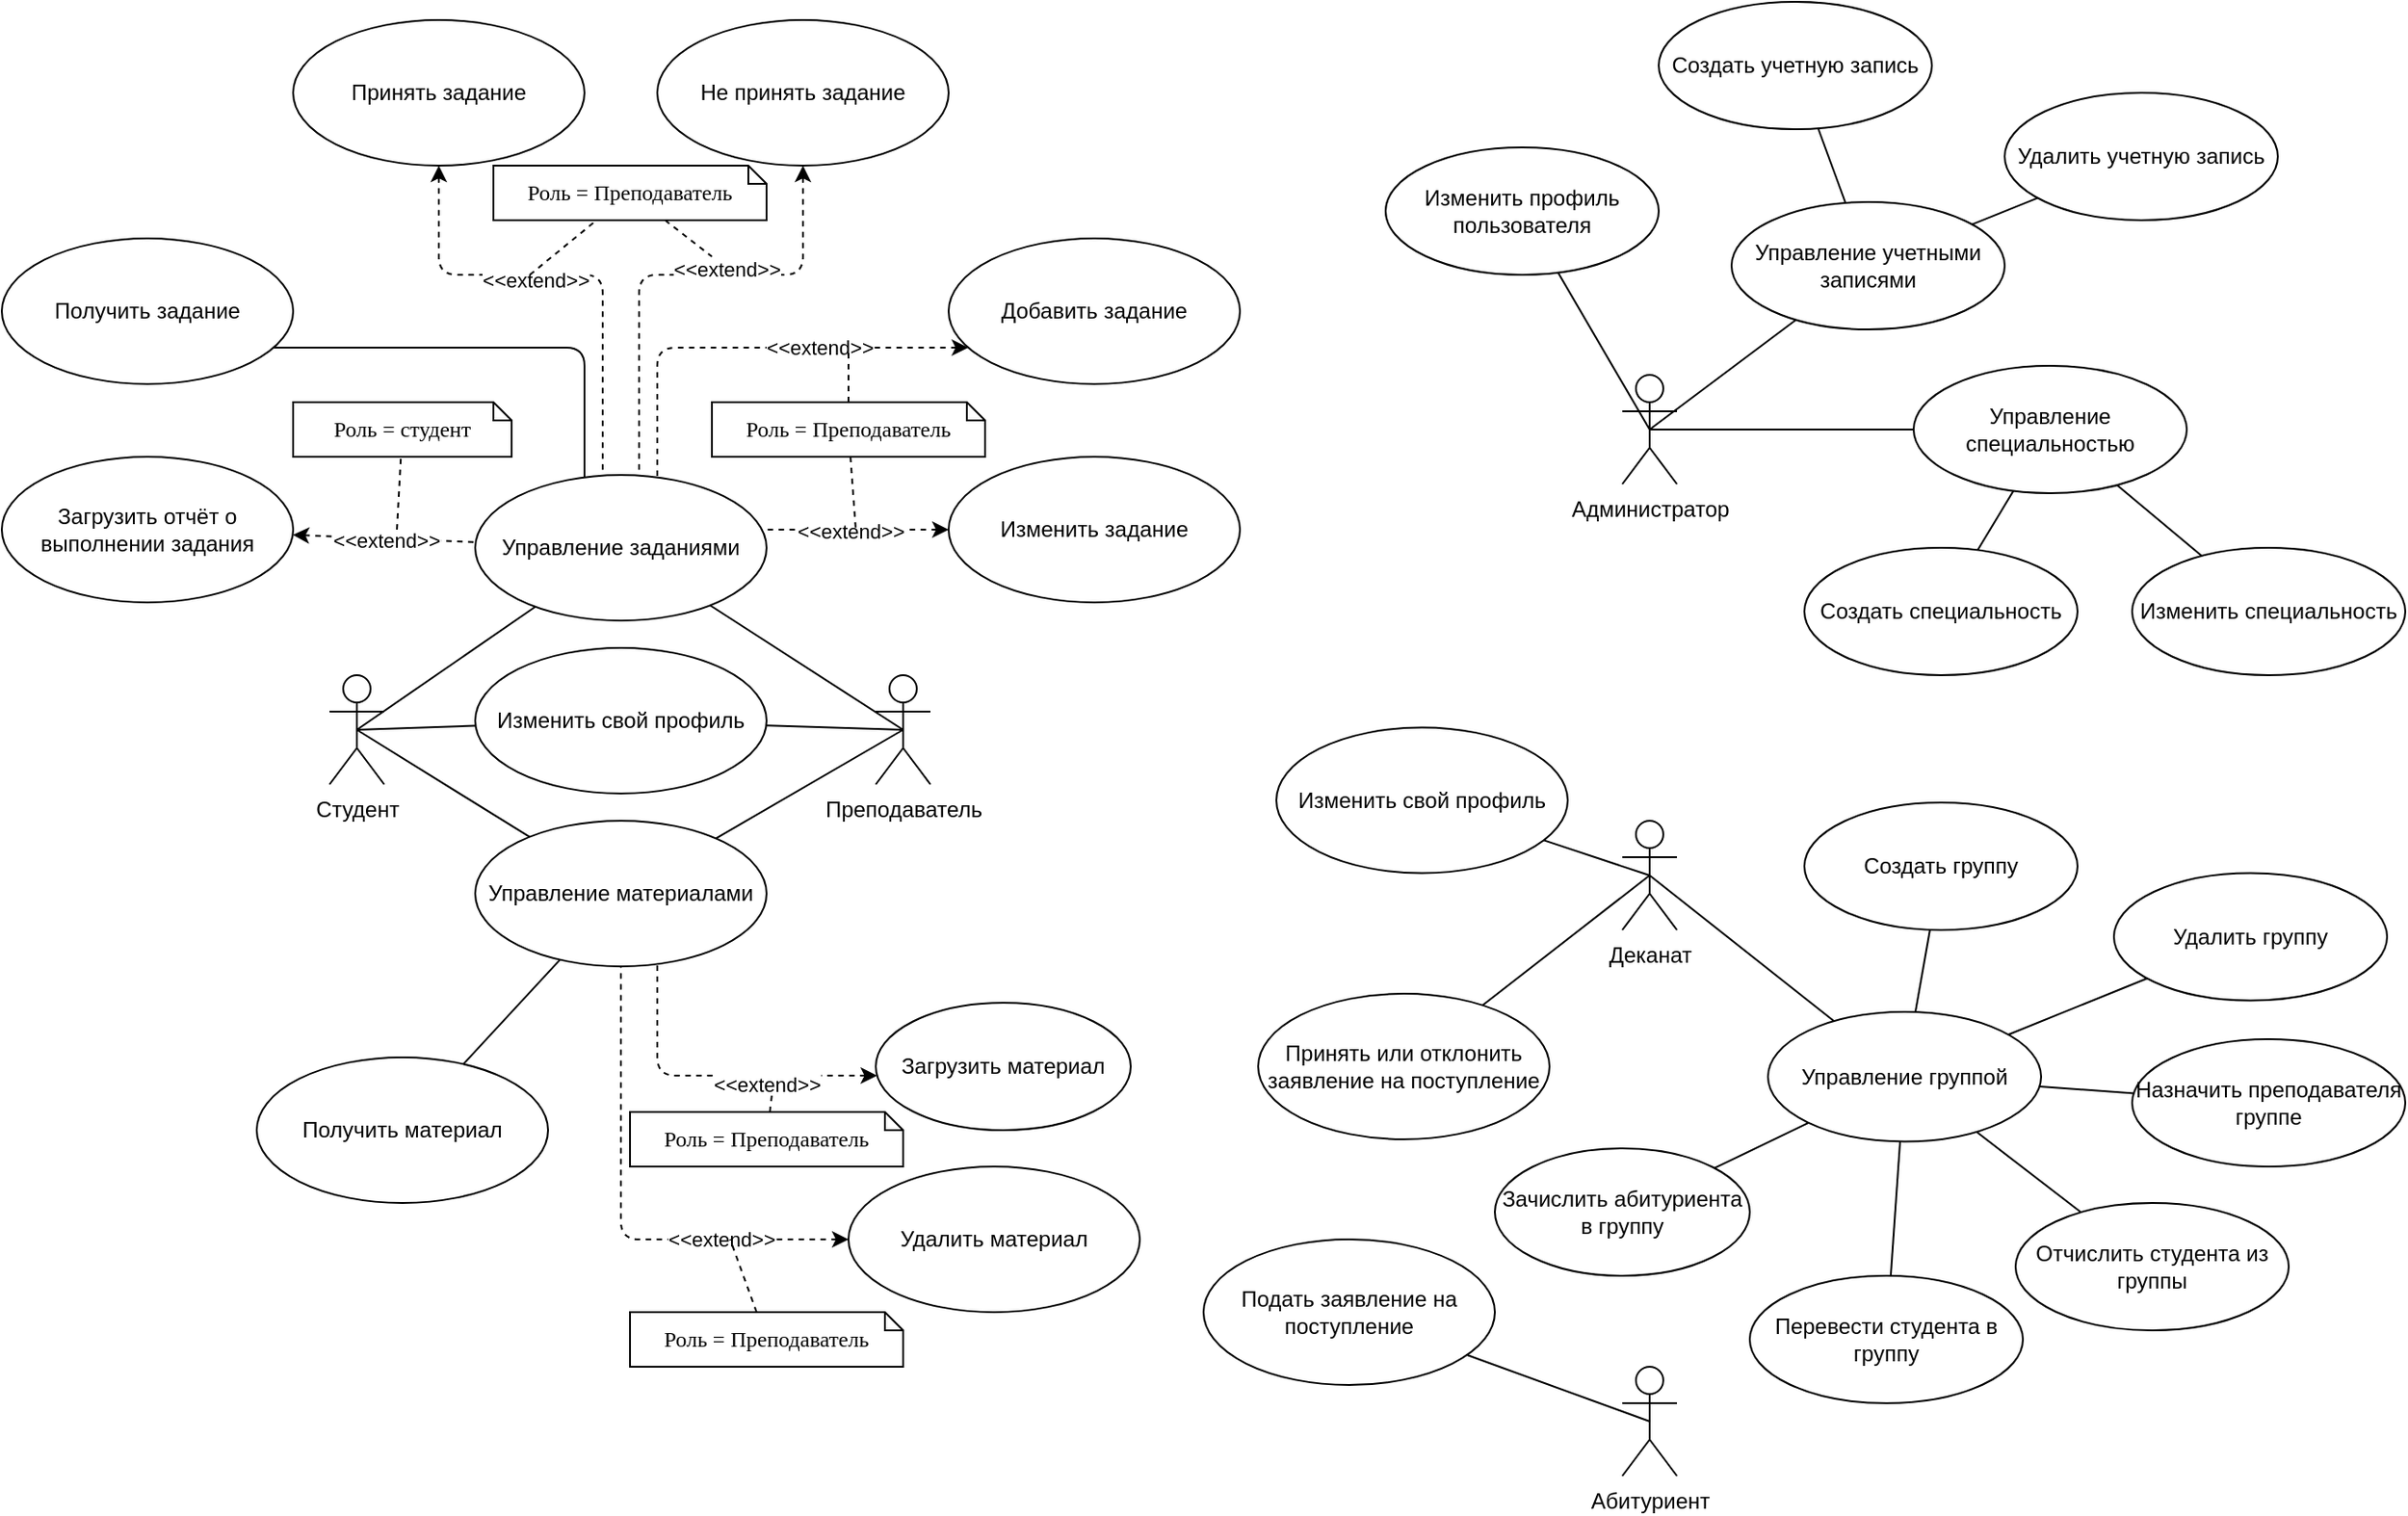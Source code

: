 <mxfile version="14.6.13" type="device"><diagram id="ldkZV776_yIy-kdG6y-a" name="Page-1"><mxGraphModel dx="2048" dy="1186" grid="1" gridSize="10" guides="1" tooltips="1" connect="1" arrows="1" fold="1" page="1" pageScale="1" pageWidth="827" pageHeight="1169" math="0" shadow="0"><root><mxCell id="0"/><mxCell id="1" parent="0"/><mxCell id="3gxf_awaBTiTPVZOCWr5-1" value="Студент" style="shape=umlActor;verticalLabelPosition=bottom;verticalAlign=top;html=1;outlineConnect=0;" parent="1" vertex="1"><mxGeometry x="240" y="400" width="30" height="60" as="geometry"/></mxCell><mxCell id="3gxf_awaBTiTPVZOCWr5-2" value="Администратор" style="shape=umlActor;verticalLabelPosition=bottom;verticalAlign=top;html=1;outlineConnect=0;" parent="1" vertex="1"><mxGeometry x="950" y="235" width="30" height="60" as="geometry"/></mxCell><mxCell id="3gxf_awaBTiTPVZOCWr5-4" value="Преподаватель" style="shape=umlActor;verticalLabelPosition=bottom;verticalAlign=top;html=1;outlineConnect=0;" parent="1" vertex="1"><mxGeometry x="540" y="400" width="30" height="60" as="geometry"/></mxCell><mxCell id="3gxf_awaBTiTPVZOCWr5-6" value="&amp;nbsp;" style="text;whiteSpace=wrap;html=1;" parent="1" vertex="1"><mxGeometry x="120" y="110" width="30" height="30" as="geometry"/></mxCell><mxCell id="3gxf_awaBTiTPVZOCWr5-7" value="Абитуриент" style="shape=umlActor;verticalLabelPosition=bottom;verticalAlign=top;html=1;outlineConnect=0;" parent="1" vertex="1"><mxGeometry x="950" y="780" width="30" height="60" as="geometry"/></mxCell><mxCell id="3gxf_awaBTiTPVZOCWr5-9" value="Деканат" style="shape=umlActor;verticalLabelPosition=bottom;verticalAlign=top;html=1;outlineConnect=0;" parent="1" vertex="1"><mxGeometry x="950" y="480" width="30" height="60" as="geometry"/></mxCell><mxCell id="3gxf_awaBTiTPVZOCWr5-10" value="Получить задание" style="ellipse;whiteSpace=wrap;html=1;" parent="1" vertex="1"><mxGeometry x="60" y="160" width="160" height="80" as="geometry"/></mxCell><mxCell id="3gxf_awaBTiTPVZOCWr5-11" value="&lt;div&gt;Загрузить материал&lt;/div&gt;" style="ellipse;whiteSpace=wrap;html=1;" parent="1" vertex="1"><mxGeometry x="540" y="580" width="140" height="70" as="geometry"/></mxCell><mxCell id="3gxf_awaBTiTPVZOCWr5-16" value="Загрузить отчёт о выполнении задания" style="ellipse;whiteSpace=wrap;html=1;" parent="1" vertex="1"><mxGeometry x="60" y="280" width="160" height="80" as="geometry"/></mxCell><mxCell id="3gxf_awaBTiTPVZOCWr5-36" value="Создать группу" style="ellipse;whiteSpace=wrap;html=1;" parent="1" vertex="1"><mxGeometry x="1050" y="470" width="150" height="70" as="geometry"/></mxCell><mxCell id="3gxf_awaBTiTPVZOCWr5-38" value="&lt;div&gt;Отчислить студента из группы&lt;/div&gt;" style="ellipse;whiteSpace=wrap;html=1;" parent="1" vertex="1"><mxGeometry x="1166" y="690" width="150" height="70" as="geometry"/></mxCell><mxCell id="3gxf_awaBTiTPVZOCWr5-46" value="Зачислить абитуриента в группу " style="ellipse;whiteSpace=wrap;html=1;" parent="1" vertex="1"><mxGeometry x="880" y="660" width="140" height="70" as="geometry"/></mxCell><mxCell id="3gxf_awaBTiTPVZOCWr5-51" value="Назначить преподавателя группе" style="ellipse;whiteSpace=wrap;html=1;" parent="1" vertex="1"><mxGeometry x="1230" y="600" width="150" height="70" as="geometry"/></mxCell><mxCell id="3gxf_awaBTiTPVZOCWr5-55" value="Подать заявление на поступление " style="ellipse;whiteSpace=wrap;html=1;" parent="1" vertex="1"><mxGeometry x="720" y="710" width="160" height="80" as="geometry"/></mxCell><mxCell id="3gxf_awaBTiTPVZOCWr5-57" value="" style="endArrow=none;html=1;entryX=0.5;entryY=0.5;entryDx=0;entryDy=0;entryPerimeter=0;" parent="1" source="3gxf_awaBTiTPVZOCWr5-55" target="3gxf_awaBTiTPVZOCWr5-7" edge="1"><mxGeometry width="50" height="50" relative="1" as="geometry"><mxPoint x="2085" y="142.5" as="sourcePoint"/><mxPoint x="2135" y="92.5" as="targetPoint"/></mxGeometry></mxCell><mxCell id="0gZOKVRrTgxmpF_LStbl-9" value="Изменить задание" style="ellipse;whiteSpace=wrap;html=1;" vertex="1" parent="1"><mxGeometry x="580" y="280" width="160" height="80" as="geometry"/></mxCell><mxCell id="0gZOKVRrTgxmpF_LStbl-10" value="Добавить задание" style="ellipse;whiteSpace=wrap;html=1;" vertex="1" parent="1"><mxGeometry x="580" y="160" width="160" height="80" as="geometry"/></mxCell><mxCell id="0gZOKVRrTgxmpF_LStbl-11" value="Принять задание" style="ellipse;whiteSpace=wrap;html=1;" vertex="1" parent="1"><mxGeometry x="220" y="40" width="160" height="80" as="geometry"/></mxCell><mxCell id="0gZOKVRrTgxmpF_LStbl-12" value="Не принять задание" style="ellipse;whiteSpace=wrap;html=1;" vertex="1" parent="1"><mxGeometry x="420" y="40" width="160" height="80" as="geometry"/></mxCell><mxCell id="0gZOKVRrTgxmpF_LStbl-21" value="Управление заданиями" style="ellipse;whiteSpace=wrap;html=1;" vertex="1" parent="1"><mxGeometry x="320" y="290" width="160" height="80" as="geometry"/></mxCell><mxCell id="0gZOKVRrTgxmpF_LStbl-23" value="Роль = Преподаватель" style="shape=note;size=10;whiteSpace=wrap;html=1;fillColor=none;fontFamily=Comic Sans MS;" vertex="1" parent="1"><mxGeometry x="450" y="250" width="150" height="30" as="geometry"/></mxCell><mxCell id="0gZOKVRrTgxmpF_LStbl-26" value="Роль = студент" style="shape=note;size=10;whiteSpace=wrap;html=1;fillColor=none;fontFamily=Comic Sans MS;" vertex="1" parent="1"><mxGeometry x="220" y="250" width="120" height="30" as="geometry"/></mxCell><mxCell id="0gZOKVRrTgxmpF_LStbl-28" value="" style="endArrow=none;dashed=1;html=1;endFill=0;startArrow=classic;startFill=1;" edge="1" parent="1" source="3gxf_awaBTiTPVZOCWr5-16" target="0gZOKVRrTgxmpF_LStbl-21"><mxGeometry width="50" height="50" relative="1" as="geometry"><mxPoint x="200" y="440" as="sourcePoint"/><mxPoint x="250" y="390" as="targetPoint"/></mxGeometry></mxCell><mxCell id="0gZOKVRrTgxmpF_LStbl-29" value="&amp;lt;&amp;lt;extend&amp;gt;&amp;gt;" style="edgeLabel;html=1;align=center;verticalAlign=middle;resizable=0;points=[];" vertex="1" connectable="0" parent="0gZOKVRrTgxmpF_LStbl-28"><mxGeometry x="0.152" y="3" relative="1" as="geometry"><mxPoint x="-7" y="4" as="offset"/></mxGeometry></mxCell><mxCell id="0gZOKVRrTgxmpF_LStbl-30" value="" style="endArrow=none;dashed=1;html=1;" edge="1" parent="1" target="0gZOKVRrTgxmpF_LStbl-26"><mxGeometry width="50" height="50" relative="1" as="geometry"><mxPoint x="277" y="320" as="sourcePoint"/><mxPoint x="320" y="390" as="targetPoint"/></mxGeometry></mxCell><mxCell id="0gZOKVRrTgxmpF_LStbl-34" value="" style="endArrow=none;dashed=1;html=1;endFill=0;startArrow=classic;startFill=1;edgeStyle=orthogonalEdgeStyle;" edge="1" parent="1" source="0gZOKVRrTgxmpF_LStbl-9" target="0gZOKVRrTgxmpF_LStbl-21"><mxGeometry width="50" height="50" relative="1" as="geometry"><mxPoint x="219.282" y="230" as="sourcePoint"/><mxPoint x="370" y="305.359" as="targetPoint"/><Array as="points"><mxPoint x="530" y="320"/><mxPoint x="530" y="320"/></Array></mxGeometry></mxCell><mxCell id="0gZOKVRrTgxmpF_LStbl-35" value="&amp;lt;&amp;lt;extend&amp;gt;&amp;gt;" style="edgeLabel;html=1;align=center;verticalAlign=middle;resizable=0;points=[];" vertex="1" connectable="0" parent="0gZOKVRrTgxmpF_LStbl-34"><mxGeometry x="0.152" y="3" relative="1" as="geometry"><mxPoint x="5" y="-2" as="offset"/></mxGeometry></mxCell><mxCell id="0gZOKVRrTgxmpF_LStbl-36" value="" style="endArrow=none;dashed=1;html=1;endFill=0;startArrow=classic;startFill=1;edgeStyle=orthogonalEdgeStyle;" edge="1" parent="1" source="0gZOKVRrTgxmpF_LStbl-10" target="0gZOKVRrTgxmpF_LStbl-21"><mxGeometry width="50" height="50" relative="1" as="geometry"><mxPoint x="219.282" y="230" as="sourcePoint"/><mxPoint x="370" y="305.359" as="targetPoint"/><Array as="points"><mxPoint x="420" y="220"/></Array></mxGeometry></mxCell><mxCell id="0gZOKVRrTgxmpF_LStbl-37" value="&amp;lt;&amp;lt;extend&amp;gt;&amp;gt;" style="edgeLabel;html=1;align=center;verticalAlign=middle;resizable=0;points=[];" vertex="1" connectable="0" parent="0gZOKVRrTgxmpF_LStbl-36"><mxGeometry x="0.152" y="3" relative="1" as="geometry"><mxPoint x="58" y="-3" as="offset"/></mxGeometry></mxCell><mxCell id="0gZOKVRrTgxmpF_LStbl-38" value="" style="endArrow=none;dashed=1;html=1;" edge="1" parent="1" source="0gZOKVRrTgxmpF_LStbl-23"><mxGeometry width="50" height="50" relative="1" as="geometry"><mxPoint x="287" y="330" as="sourcePoint"/><mxPoint x="525" y="220" as="targetPoint"/></mxGeometry></mxCell><mxCell id="0gZOKVRrTgxmpF_LStbl-39" value="" style="endArrow=none;dashed=1;html=1;" edge="1" parent="1" source="0gZOKVRrTgxmpF_LStbl-23"><mxGeometry width="50" height="50" relative="1" as="geometry"><mxPoint x="535" y="260" as="sourcePoint"/><mxPoint x="529" y="320" as="targetPoint"/></mxGeometry></mxCell><mxCell id="0gZOKVRrTgxmpF_LStbl-40" value="" style="endArrow=none;dashed=1;html=1;endFill=0;startArrow=classic;startFill=1;edgeStyle=orthogonalEdgeStyle;" edge="1" parent="1" source="0gZOKVRrTgxmpF_LStbl-11" target="0gZOKVRrTgxmpF_LStbl-21"><mxGeometry width="50" height="50" relative="1" as="geometry"><mxPoint x="219.282" y="230" as="sourcePoint"/><mxPoint x="390" y="301.27" as="targetPoint"/><Array as="points"><mxPoint x="300" y="180"/><mxPoint x="390" y="180"/></Array></mxGeometry></mxCell><mxCell id="0gZOKVRrTgxmpF_LStbl-41" value="&amp;lt;&amp;lt;extend&amp;gt;&amp;gt;" style="edgeLabel;html=1;align=center;verticalAlign=middle;resizable=0;points=[];" vertex="1" connectable="0" parent="0gZOKVRrTgxmpF_LStbl-40"><mxGeometry x="0.152" y="3" relative="1" as="geometry"><mxPoint x="-40" y="3" as="offset"/></mxGeometry></mxCell><mxCell id="0gZOKVRrTgxmpF_LStbl-42" value="" style="endArrow=none;dashed=1;html=1;endFill=0;startArrow=classic;startFill=1;edgeStyle=orthogonalEdgeStyle;" edge="1" parent="1" source="0gZOKVRrTgxmpF_LStbl-12" target="0gZOKVRrTgxmpF_LStbl-21"><mxGeometry width="50" height="50" relative="1" as="geometry"><mxPoint x="310" y="130" as="sourcePoint"/><mxPoint x="400" y="300.314" as="targetPoint"/><Array as="points"><mxPoint x="500" y="180"/><mxPoint x="410" y="180"/></Array></mxGeometry></mxCell><mxCell id="0gZOKVRrTgxmpF_LStbl-43" value="&amp;lt;&amp;lt;extend&amp;gt;&amp;gt;" style="edgeLabel;html=1;align=center;verticalAlign=middle;resizable=0;points=[];" vertex="1" connectable="0" parent="0gZOKVRrTgxmpF_LStbl-42"><mxGeometry x="0.152" y="3" relative="1" as="geometry"><mxPoint x="45" y="-3" as="offset"/></mxGeometry></mxCell><mxCell id="0gZOKVRrTgxmpF_LStbl-44" value="Роль = Преподаватель" style="shape=note;size=10;whiteSpace=wrap;html=1;fillColor=none;fontFamily=Comic Sans MS;" vertex="1" parent="1"><mxGeometry x="330" y="120" width="150" height="30" as="geometry"/></mxCell><mxCell id="0gZOKVRrTgxmpF_LStbl-45" value="" style="endArrow=none;dashed=1;html=1;" edge="1" parent="1" source="0gZOKVRrTgxmpF_LStbl-44"><mxGeometry width="50" height="50" relative="1" as="geometry"><mxPoint x="536.091" y="290" as="sourcePoint"/><mxPoint x="450" y="170" as="targetPoint"/></mxGeometry></mxCell><mxCell id="0gZOKVRrTgxmpF_LStbl-46" value="" style="endArrow=none;dashed=1;html=1;" edge="1" parent="1" target="0gZOKVRrTgxmpF_LStbl-44"><mxGeometry width="50" height="50" relative="1" as="geometry"><mxPoint x="350" y="180" as="sourcePoint"/><mxPoint x="460" y="180" as="targetPoint"/></mxGeometry></mxCell><mxCell id="0gZOKVRrTgxmpF_LStbl-48" value="" style="endArrow=none;html=1;exitX=0.5;exitY=0.5;exitDx=0;exitDy=0;exitPerimeter=0;" edge="1" parent="1" source="3gxf_awaBTiTPVZOCWr5-1" target="0gZOKVRrTgxmpF_LStbl-21"><mxGeometry width="50" height="50" relative="1" as="geometry"><mxPoint x="200" y="540" as="sourcePoint"/><mxPoint x="250" y="490" as="targetPoint"/></mxGeometry></mxCell><mxCell id="0gZOKVRrTgxmpF_LStbl-49" value="" style="endArrow=none;html=1;exitX=0.5;exitY=0.5;exitDx=0;exitDy=0;exitPerimeter=0;" edge="1" parent="1" source="3gxf_awaBTiTPVZOCWr5-4" target="0gZOKVRrTgxmpF_LStbl-21"><mxGeometry width="50" height="50" relative="1" as="geometry"><mxPoint x="210" y="550" as="sourcePoint"/><mxPoint x="260" y="500" as="targetPoint"/></mxGeometry></mxCell><mxCell id="0gZOKVRrTgxmpF_LStbl-52" value="Получить материал" style="ellipse;whiteSpace=wrap;html=1;" vertex="1" parent="1"><mxGeometry x="200" y="610" width="160" height="80" as="geometry"/></mxCell><mxCell id="0gZOKVRrTgxmpF_LStbl-57" value="Удалить материал" style="ellipse;whiteSpace=wrap;html=1;" vertex="1" parent="1"><mxGeometry x="525" y="670" width="160" height="80" as="geometry"/></mxCell><mxCell id="0gZOKVRrTgxmpF_LStbl-58" value="Управление материалами" style="ellipse;whiteSpace=wrap;html=1;" vertex="1" parent="1"><mxGeometry x="320" y="480" width="160" height="80" as="geometry"/></mxCell><mxCell id="0gZOKVRrTgxmpF_LStbl-59" value="Роль = Преподаватель" style="shape=note;size=10;whiteSpace=wrap;html=1;fillColor=none;fontFamily=Comic Sans MS;" vertex="1" parent="1"><mxGeometry x="405" y="640" width="150" height="30" as="geometry"/></mxCell><mxCell id="0gZOKVRrTgxmpF_LStbl-69" value="" style="endArrow=none;dashed=1;html=1;endFill=0;startArrow=classic;startFill=1;edgeStyle=orthogonalEdgeStyle;" edge="1" parent="1" source="3gxf_awaBTiTPVZOCWr5-11" target="0gZOKVRrTgxmpF_LStbl-58"><mxGeometry width="50" height="50" relative="1" as="geometry"><mxPoint x="590.718" y="410" as="sourcePoint"/><mxPoint x="370" y="495.359" as="targetPoint"/><Array as="points"><mxPoint x="420" y="620"/></Array></mxGeometry></mxCell><mxCell id="0gZOKVRrTgxmpF_LStbl-70" value="&amp;lt;&amp;lt;extend&amp;gt;&amp;gt;" style="edgeLabel;html=1;align=center;verticalAlign=middle;resizable=0;points=[];" vertex="1" connectable="0" parent="0gZOKVRrTgxmpF_LStbl-69"><mxGeometry x="0.152" y="3" relative="1" as="geometry"><mxPoint x="44" y="2" as="offset"/></mxGeometry></mxCell><mxCell id="0gZOKVRrTgxmpF_LStbl-71" value="" style="endArrow=none;dashed=1;html=1;" edge="1" parent="1" source="0gZOKVRrTgxmpF_LStbl-59"><mxGeometry width="50" height="50" relative="1" as="geometry"><mxPoint x="287" y="520" as="sourcePoint"/><mxPoint x="483" y="630" as="targetPoint"/></mxGeometry></mxCell><mxCell id="0gZOKVRrTgxmpF_LStbl-75" value="" style="endArrow=none;dashed=1;html=1;endFill=0;startArrow=classic;startFill=1;edgeStyle=orthogonalEdgeStyle;" edge="1" parent="1" source="0gZOKVRrTgxmpF_LStbl-57" target="0gZOKVRrTgxmpF_LStbl-58"><mxGeometry width="50" height="50" relative="1" as="geometry"><mxPoint x="310" y="320" as="sourcePoint"/><mxPoint x="400" y="490.314" as="targetPoint"/></mxGeometry></mxCell><mxCell id="0gZOKVRrTgxmpF_LStbl-76" value="&amp;lt;&amp;lt;extend&amp;gt;&amp;gt;" style="edgeLabel;html=1;align=center;verticalAlign=middle;resizable=0;points=[];" vertex="1" connectable="0" parent="0gZOKVRrTgxmpF_LStbl-75"><mxGeometry x="0.152" y="3" relative="1" as="geometry"><mxPoint x="58" y="33" as="offset"/></mxGeometry></mxCell><mxCell id="0gZOKVRrTgxmpF_LStbl-77" value="Роль = Преподаватель" style="shape=note;size=10;whiteSpace=wrap;html=1;fillColor=none;fontFamily=Comic Sans MS;" vertex="1" parent="1"><mxGeometry x="405" y="750" width="150" height="30" as="geometry"/></mxCell><mxCell id="0gZOKVRrTgxmpF_LStbl-78" value="" style="endArrow=none;dashed=1;html=1;" edge="1" parent="1" source="0gZOKVRrTgxmpF_LStbl-77"><mxGeometry width="50" height="50" relative="1" as="geometry"><mxPoint x="536.091" y="480" as="sourcePoint"/><mxPoint x="460" y="710" as="targetPoint"/></mxGeometry></mxCell><mxCell id="0gZOKVRrTgxmpF_LStbl-81" value="" style="endArrow=none;html=1;" edge="1" parent="1" source="0gZOKVRrTgxmpF_LStbl-58" target="0gZOKVRrTgxmpF_LStbl-52"><mxGeometry width="50" height="50" relative="1" as="geometry"><mxPoint x="140" y="570" as="sourcePoint"/><mxPoint x="190" y="520" as="targetPoint"/></mxGeometry></mxCell><mxCell id="0gZOKVRrTgxmpF_LStbl-82" value="" style="endArrow=none;html=1;edgeStyle=orthogonalEdgeStyle;" edge="1" parent="1" source="0gZOKVRrTgxmpF_LStbl-21" target="3gxf_awaBTiTPVZOCWr5-10"><mxGeometry width="50" height="50" relative="1" as="geometry"><mxPoint x="40" y="530" as="sourcePoint"/><mxPoint x="90" y="480" as="targetPoint"/><Array as="points"><mxPoint x="380" y="220"/></Array></mxGeometry></mxCell><mxCell id="0gZOKVRrTgxmpF_LStbl-83" value="" style="endArrow=none;html=1;entryX=0.5;entryY=0.5;entryDx=0;entryDy=0;entryPerimeter=0;" edge="1" parent="1" source="0gZOKVRrTgxmpF_LStbl-58" target="3gxf_awaBTiTPVZOCWr5-1"><mxGeometry width="50" height="50" relative="1" as="geometry"><mxPoint x="100" y="540" as="sourcePoint"/><mxPoint x="150" y="490" as="targetPoint"/></mxGeometry></mxCell><mxCell id="0gZOKVRrTgxmpF_LStbl-84" value="" style="endArrow=none;html=1;entryX=0.5;entryY=0.5;entryDx=0;entryDy=0;entryPerimeter=0;" edge="1" parent="1" source="0gZOKVRrTgxmpF_LStbl-58" target="3gxf_awaBTiTPVZOCWr5-4"><mxGeometry width="50" height="50" relative="1" as="geometry"><mxPoint x="380" y="460" as="sourcePoint"/><mxPoint x="430" y="410" as="targetPoint"/></mxGeometry></mxCell><mxCell id="0gZOKVRrTgxmpF_LStbl-85" value="" style="endArrow=none;html=1;entryX=0.5;entryY=0.5;entryDx=0;entryDy=0;entryPerimeter=0;" edge="1" parent="1" source="0gZOKVRrTgxmpF_LStbl-87" target="3gxf_awaBTiTPVZOCWr5-9"><mxGeometry width="50" height="50" relative="1" as="geometry"><mxPoint x="1010" y="610" as="sourcePoint"/><mxPoint x="1060" y="560" as="targetPoint"/></mxGeometry></mxCell><mxCell id="0gZOKVRrTgxmpF_LStbl-87" value="Принять или отклонить заявление на поступление" style="ellipse;whiteSpace=wrap;html=1;" vertex="1" parent="1"><mxGeometry x="750" y="575" width="160" height="80" as="geometry"/></mxCell><mxCell id="0gZOKVRrTgxmpF_LStbl-92" style="edgeStyle=none;rounded=0;orthogonalLoop=1;jettySize=auto;html=1;startArrow=none;startFill=0;endArrow=none;endFill=0;" edge="1" parent="1" source="0gZOKVRrTgxmpF_LStbl-88" target="3gxf_awaBTiTPVZOCWr5-36"><mxGeometry relative="1" as="geometry"/></mxCell><mxCell id="0gZOKVRrTgxmpF_LStbl-93" style="edgeStyle=none;rounded=0;orthogonalLoop=1;jettySize=auto;html=1;startArrow=none;startFill=0;endArrow=none;endFill=0;" edge="1" parent="1" source="0gZOKVRrTgxmpF_LStbl-88" target="0gZOKVRrTgxmpF_LStbl-90"><mxGeometry relative="1" as="geometry"/></mxCell><mxCell id="0gZOKVRrTgxmpF_LStbl-94" style="edgeStyle=none;rounded=0;orthogonalLoop=1;jettySize=auto;html=1;startArrow=none;startFill=0;endArrow=none;endFill=0;" edge="1" parent="1" source="0gZOKVRrTgxmpF_LStbl-88" target="3gxf_awaBTiTPVZOCWr5-51"><mxGeometry relative="1" as="geometry"/></mxCell><mxCell id="0gZOKVRrTgxmpF_LStbl-95" style="edgeStyle=none;rounded=0;orthogonalLoop=1;jettySize=auto;html=1;startArrow=none;startFill=0;endArrow=none;endFill=0;" edge="1" parent="1" source="0gZOKVRrTgxmpF_LStbl-88" target="3gxf_awaBTiTPVZOCWr5-38"><mxGeometry relative="1" as="geometry"/></mxCell><mxCell id="0gZOKVRrTgxmpF_LStbl-96" style="edgeStyle=none;rounded=0;orthogonalLoop=1;jettySize=auto;html=1;startArrow=none;startFill=0;endArrow=none;endFill=0;" edge="1" parent="1" source="0gZOKVRrTgxmpF_LStbl-88" target="0gZOKVRrTgxmpF_LStbl-91"><mxGeometry relative="1" as="geometry"/></mxCell><mxCell id="0gZOKVRrTgxmpF_LStbl-97" style="edgeStyle=none;rounded=0;orthogonalLoop=1;jettySize=auto;html=1;startArrow=none;startFill=0;endArrow=none;endFill=0;" edge="1" parent="1" source="0gZOKVRrTgxmpF_LStbl-88" target="3gxf_awaBTiTPVZOCWr5-46"><mxGeometry relative="1" as="geometry"/></mxCell><mxCell id="0gZOKVRrTgxmpF_LStbl-98" style="edgeStyle=none;rounded=0;orthogonalLoop=1;jettySize=auto;html=1;entryX=0.5;entryY=0.5;entryDx=0;entryDy=0;entryPerimeter=0;startArrow=none;startFill=0;endArrow=none;endFill=0;" edge="1" parent="1" source="0gZOKVRrTgxmpF_LStbl-88" target="3gxf_awaBTiTPVZOCWr5-9"><mxGeometry relative="1" as="geometry"/></mxCell><mxCell id="0gZOKVRrTgxmpF_LStbl-88" value="Управление группой" style="ellipse;whiteSpace=wrap;html=1;" vertex="1" parent="1"><mxGeometry x="1030" y="585" width="150" height="71.25" as="geometry"/></mxCell><mxCell id="0gZOKVRrTgxmpF_LStbl-90" value="Удалить группу" style="ellipse;whiteSpace=wrap;html=1;" vertex="1" parent="1"><mxGeometry x="1220" y="508.75" width="150" height="70" as="geometry"/></mxCell><mxCell id="0gZOKVRrTgxmpF_LStbl-91" value="Перевести студента в группу" style="ellipse;whiteSpace=wrap;html=1;" vertex="1" parent="1"><mxGeometry x="1020" y="730" width="150" height="70" as="geometry"/></mxCell><mxCell id="0gZOKVRrTgxmpF_LStbl-104" style="edgeStyle=none;rounded=0;orthogonalLoop=1;jettySize=auto;html=1;entryX=0.5;entryY=0.5;entryDx=0;entryDy=0;entryPerimeter=0;startArrow=none;startFill=0;endArrow=none;endFill=0;" edge="1" parent="1" source="0gZOKVRrTgxmpF_LStbl-99" target="3gxf_awaBTiTPVZOCWr5-2"><mxGeometry relative="1" as="geometry"/></mxCell><mxCell id="0gZOKVRrTgxmpF_LStbl-99" value="Управление специальностью" style="ellipse;whiteSpace=wrap;html=1;" vertex="1" parent="1"><mxGeometry x="1110" y="230" width="150" height="70" as="geometry"/></mxCell><mxCell id="0gZOKVRrTgxmpF_LStbl-102" style="edgeStyle=none;rounded=0;orthogonalLoop=1;jettySize=auto;html=1;startArrow=none;startFill=0;endArrow=none;endFill=0;" edge="1" parent="1" source="0gZOKVRrTgxmpF_LStbl-100" target="0gZOKVRrTgxmpF_LStbl-99"><mxGeometry relative="1" as="geometry"/></mxCell><mxCell id="0gZOKVRrTgxmpF_LStbl-100" value="Создать специальность" style="ellipse;whiteSpace=wrap;html=1;" vertex="1" parent="1"><mxGeometry x="1050" y="330" width="150" height="70" as="geometry"/></mxCell><mxCell id="0gZOKVRrTgxmpF_LStbl-103" style="edgeStyle=none;rounded=0;orthogonalLoop=1;jettySize=auto;html=1;startArrow=none;startFill=0;endArrow=none;endFill=0;" edge="1" parent="1" source="0gZOKVRrTgxmpF_LStbl-101" target="0gZOKVRrTgxmpF_LStbl-99"><mxGeometry relative="1" as="geometry"/></mxCell><mxCell id="0gZOKVRrTgxmpF_LStbl-101" value="Изменить специальность" style="ellipse;whiteSpace=wrap;html=1;" vertex="1" parent="1"><mxGeometry x="1230" y="330" width="150" height="70" as="geometry"/></mxCell><mxCell id="0gZOKVRrTgxmpF_LStbl-108" style="edgeStyle=none;rounded=0;orthogonalLoop=1;jettySize=auto;html=1;startArrow=none;startFill=0;endArrow=none;endFill=0;" edge="1" parent="1" source="0gZOKVRrTgxmpF_LStbl-105" target="0gZOKVRrTgxmpF_LStbl-106"><mxGeometry relative="1" as="geometry"/></mxCell><mxCell id="0gZOKVRrTgxmpF_LStbl-109" style="edgeStyle=none;rounded=0;orthogonalLoop=1;jettySize=auto;html=1;startArrow=none;startFill=0;endArrow=none;endFill=0;" edge="1" parent="1" source="0gZOKVRrTgxmpF_LStbl-105" target="0gZOKVRrTgxmpF_LStbl-107"><mxGeometry relative="1" as="geometry"/></mxCell><mxCell id="0gZOKVRrTgxmpF_LStbl-110" style="edgeStyle=none;rounded=0;orthogonalLoop=1;jettySize=auto;html=1;entryX=0.5;entryY=0.5;entryDx=0;entryDy=0;entryPerimeter=0;startArrow=none;startFill=0;endArrow=none;endFill=0;" edge="1" parent="1" source="0gZOKVRrTgxmpF_LStbl-105" target="3gxf_awaBTiTPVZOCWr5-2"><mxGeometry relative="1" as="geometry"/></mxCell><mxCell id="0gZOKVRrTgxmpF_LStbl-105" value="Управление учетными записями" style="ellipse;whiteSpace=wrap;html=1;" vertex="1" parent="1"><mxGeometry x="1010" y="140" width="150" height="70" as="geometry"/></mxCell><mxCell id="0gZOKVRrTgxmpF_LStbl-106" value="Создать учетную запись" style="ellipse;whiteSpace=wrap;html=1;" vertex="1" parent="1"><mxGeometry x="970" y="30" width="150" height="70" as="geometry"/></mxCell><mxCell id="0gZOKVRrTgxmpF_LStbl-107" value="Удалить учетную запись" style="ellipse;whiteSpace=wrap;html=1;" vertex="1" parent="1"><mxGeometry x="1160" y="80" width="150" height="70" as="geometry"/></mxCell><mxCell id="0gZOKVRrTgxmpF_LStbl-112" style="edgeStyle=none;rounded=0;orthogonalLoop=1;jettySize=auto;html=1;entryX=0.5;entryY=0.5;entryDx=0;entryDy=0;entryPerimeter=0;startArrow=none;startFill=0;endArrow=none;endFill=0;" edge="1" parent="1" source="0gZOKVRrTgxmpF_LStbl-111" target="3gxf_awaBTiTPVZOCWr5-1"><mxGeometry relative="1" as="geometry"/></mxCell><mxCell id="0gZOKVRrTgxmpF_LStbl-113" style="edgeStyle=none;rounded=0;orthogonalLoop=1;jettySize=auto;html=1;entryX=0.5;entryY=0.5;entryDx=0;entryDy=0;entryPerimeter=0;startArrow=none;startFill=0;endArrow=none;endFill=0;" edge="1" parent="1" source="0gZOKVRrTgxmpF_LStbl-111" target="3gxf_awaBTiTPVZOCWr5-4"><mxGeometry relative="1" as="geometry"/></mxCell><mxCell id="0gZOKVRrTgxmpF_LStbl-111" value="Изменить свой профиль" style="ellipse;whiteSpace=wrap;html=1;" vertex="1" parent="1"><mxGeometry x="320" y="385" width="160" height="80" as="geometry"/></mxCell><mxCell id="0gZOKVRrTgxmpF_LStbl-116" style="edgeStyle=none;rounded=0;orthogonalLoop=1;jettySize=auto;html=1;entryX=0.5;entryY=0.5;entryDx=0;entryDy=0;entryPerimeter=0;startArrow=none;startFill=0;endArrow=none;endFill=0;" edge="1" parent="1" source="0gZOKVRrTgxmpF_LStbl-115" target="3gxf_awaBTiTPVZOCWr5-2"><mxGeometry relative="1" as="geometry"/></mxCell><mxCell id="0gZOKVRrTgxmpF_LStbl-115" value="Изменить профиль пользователя" style="ellipse;whiteSpace=wrap;html=1;" vertex="1" parent="1"><mxGeometry x="820" y="110" width="150" height="70" as="geometry"/></mxCell><mxCell id="0gZOKVRrTgxmpF_LStbl-118" style="edgeStyle=none;rounded=0;orthogonalLoop=1;jettySize=auto;html=1;entryX=0.5;entryY=0.5;entryDx=0;entryDy=0;entryPerimeter=0;startArrow=none;startFill=0;endArrow=none;endFill=0;" edge="1" parent="1" source="0gZOKVRrTgxmpF_LStbl-117" target="3gxf_awaBTiTPVZOCWr5-9"><mxGeometry relative="1" as="geometry"/></mxCell><mxCell id="0gZOKVRrTgxmpF_LStbl-117" value="Изменить свой профиль" style="ellipse;whiteSpace=wrap;html=1;" vertex="1" parent="1"><mxGeometry x="760" y="428.75" width="160" height="80" as="geometry"/></mxCell></root></mxGraphModel></diagram></mxfile>